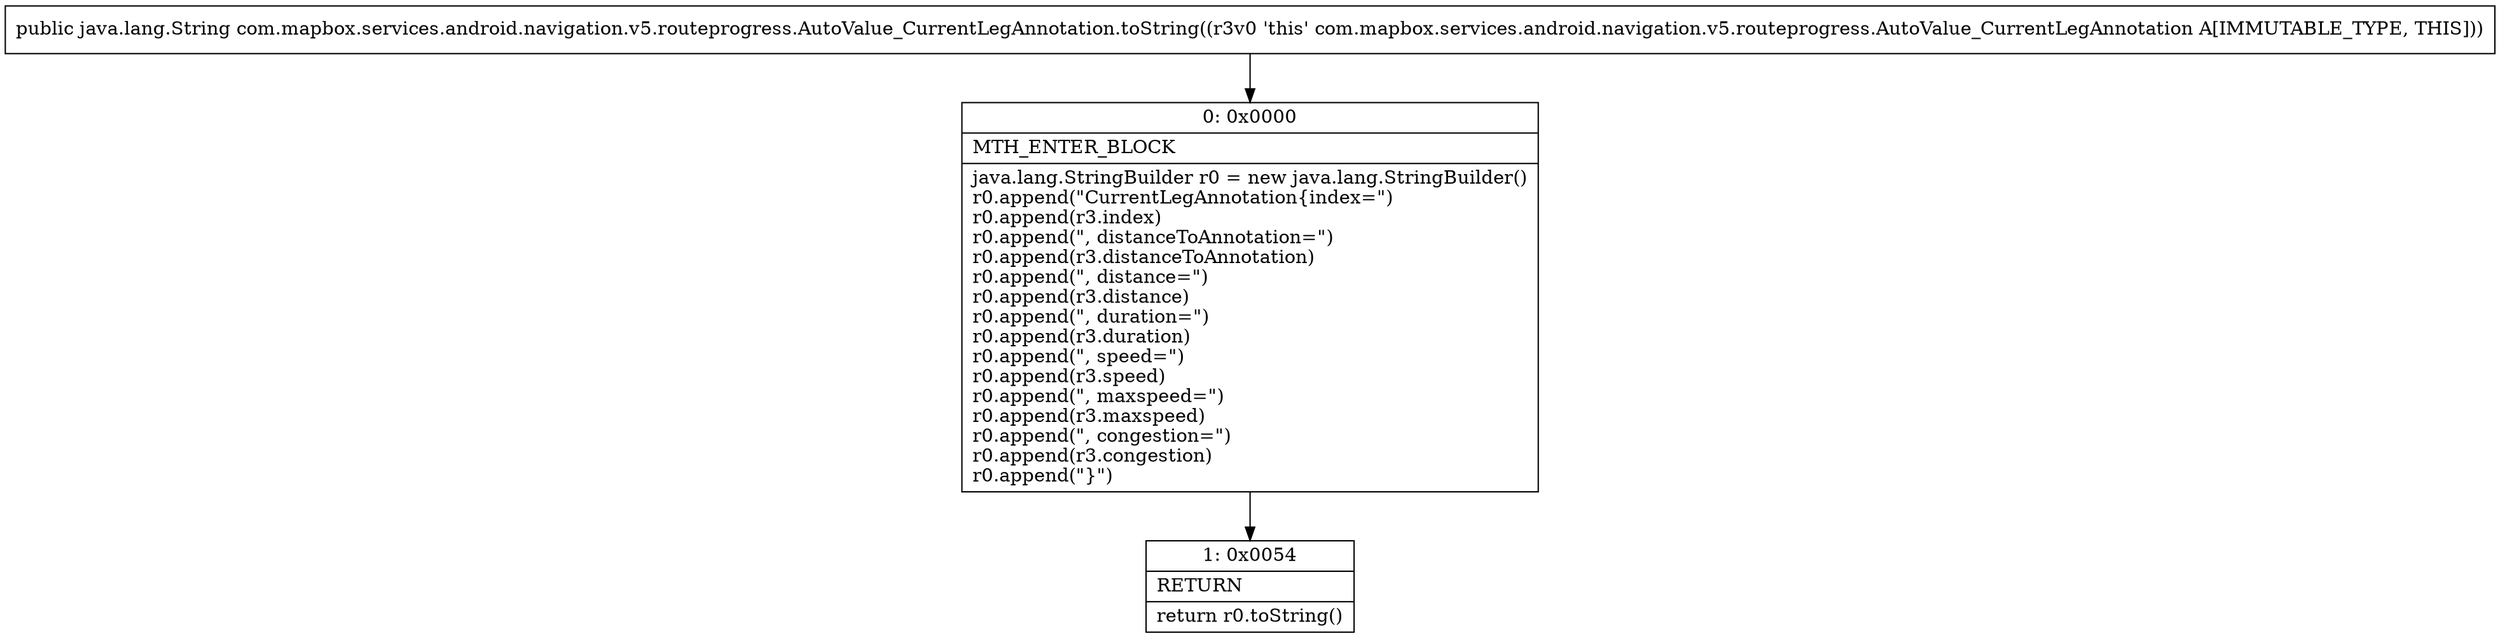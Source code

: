 digraph "CFG forcom.mapbox.services.android.navigation.v5.routeprogress.AutoValue_CurrentLegAnnotation.toString()Ljava\/lang\/String;" {
Node_0 [shape=record,label="{0\:\ 0x0000|MTH_ENTER_BLOCK\l|java.lang.StringBuilder r0 = new java.lang.StringBuilder()\lr0.append(\"CurrentLegAnnotation\{index=\")\lr0.append(r3.index)\lr0.append(\", distanceToAnnotation=\")\lr0.append(r3.distanceToAnnotation)\lr0.append(\", distance=\")\lr0.append(r3.distance)\lr0.append(\", duration=\")\lr0.append(r3.duration)\lr0.append(\", speed=\")\lr0.append(r3.speed)\lr0.append(\", maxspeed=\")\lr0.append(r3.maxspeed)\lr0.append(\", congestion=\")\lr0.append(r3.congestion)\lr0.append(\"\}\")\l}"];
Node_1 [shape=record,label="{1\:\ 0x0054|RETURN\l|return r0.toString()\l}"];
MethodNode[shape=record,label="{public java.lang.String com.mapbox.services.android.navigation.v5.routeprogress.AutoValue_CurrentLegAnnotation.toString((r3v0 'this' com.mapbox.services.android.navigation.v5.routeprogress.AutoValue_CurrentLegAnnotation A[IMMUTABLE_TYPE, THIS])) }"];
MethodNode -> Node_0;
Node_0 -> Node_1;
}

